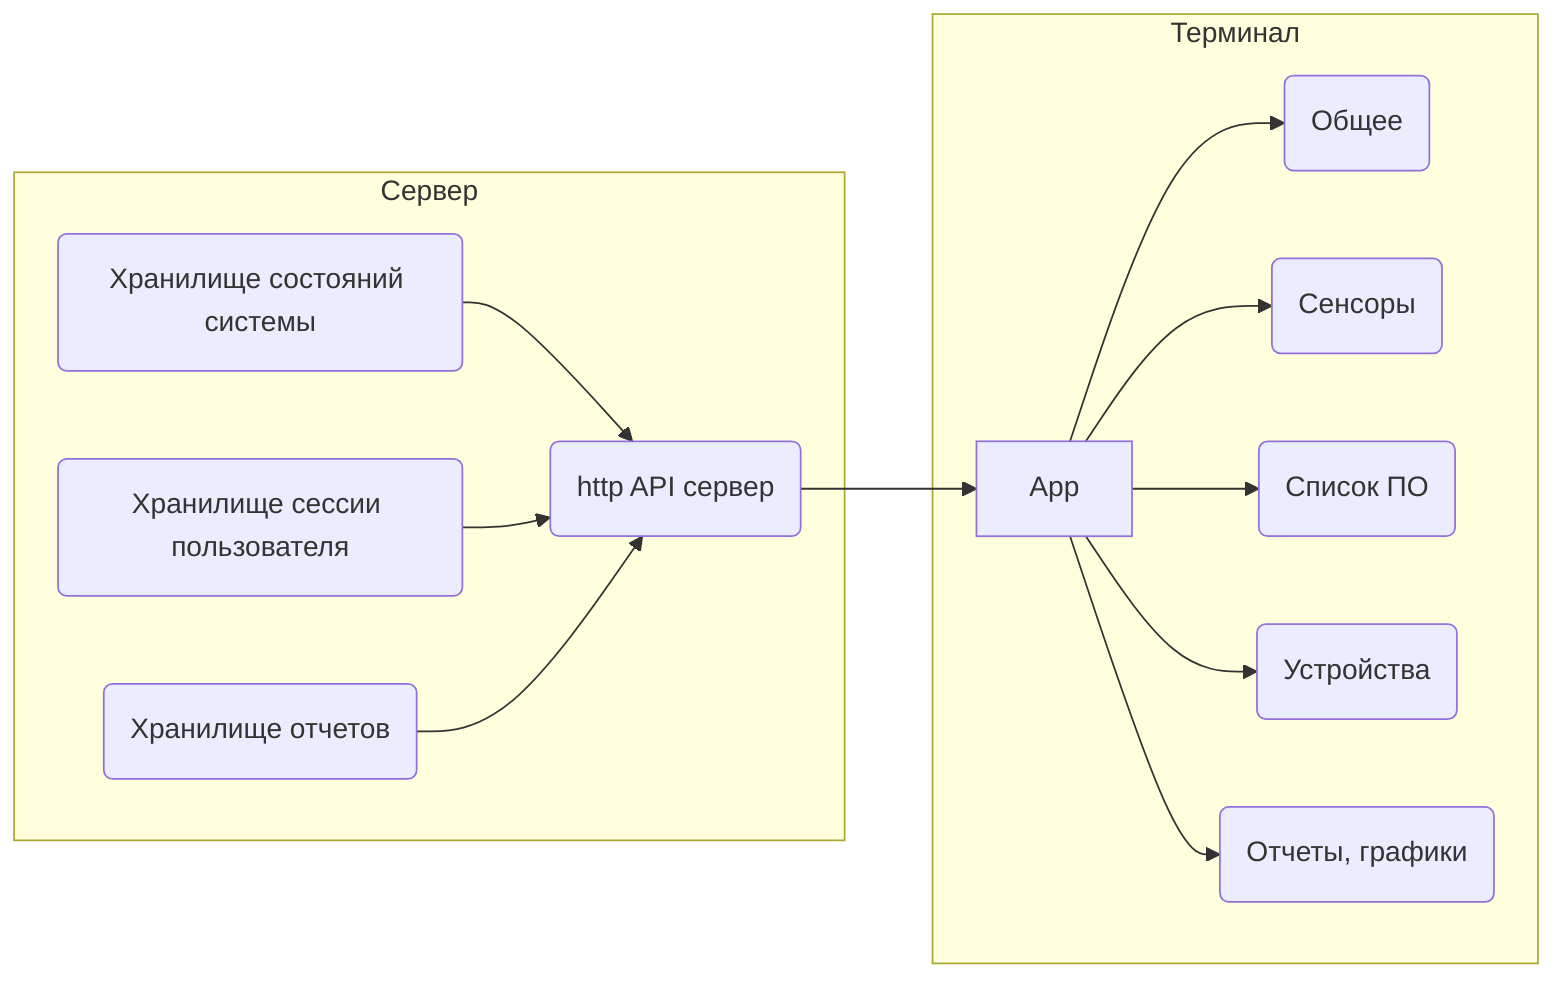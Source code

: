 graph LR

subgraph Терминал
	Summary(Общее)

	Sensors(Сенсоры)

	Software(Список ПО)

	Units(Устройства)

	Reports(Отчеты, графики)

	App --> Sensors
	App --> Software
	App --> Units
	App --> Summary
	App --> Reports

end

subgraph Сервер
	ReportStorage(Хранилище отчетов)
	TCStorage(Хранилище состояний системы)
	SessionStorage(Хранилище сессии пользователя)
	API(http API сервер)

	TCStorage --> API
	SessionStorage --> API
	ReportStorage --> API
end


API --> App